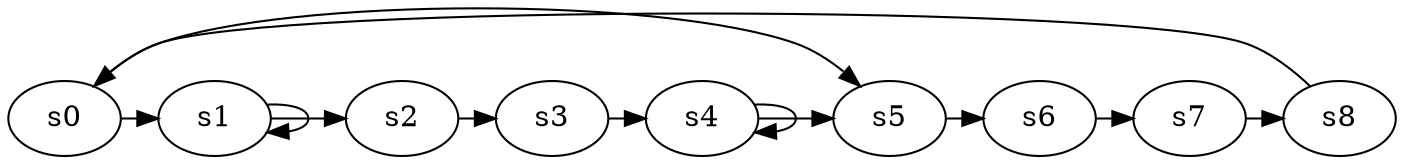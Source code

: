 digraph game_0511_cycle_9 {
    s0 [name="s0", player=1, target=1];
    s1 [name="s1", player=0, target=1];
    s2 [name="s2", player=0];
    s3 [name="s3", player=0, target=1];
    s4 [name="s4", player=0];
    s5 [name="s5", player=0, target=1];
    s6 [name="s6", player=1];
    s7 [name="s7", player=0];
    s8 [name="s8", player=0];

    s0 -> s1 [constraint="time == 17 || time == 22"];
    s1 -> s2 [constraint="time % 2 == 1"];
    s2 -> s3 [constraint="time == 7 || time == 14 || time == 16 || time == 21 || time == 23"];
    s3 -> s4 [constraint="!(time % 3 == 0)"];
    s4 -> s5 [constraint="time == 2 || time == 3 || time == 10 || time == 16 || time == 23 || time == 24"];
    s5 -> s6 [constraint="time % 6 == 0"];
    s6 -> s7 [constraint="time % 3 == 0 && !(time % 5 == 0)"];
    s7 -> s8 [constraint="time % 6 == 3"];
    s8 -> s0 [constraint="!(time % 4 == 0)"];
    s0 -> s5 [constraint="time == 7 || time == 11 || time == 14"];
    s1 -> s1 [constraint="time % 4 == 0"];
    s4 -> s4 [constraint="time % 3 == 0"];
}
